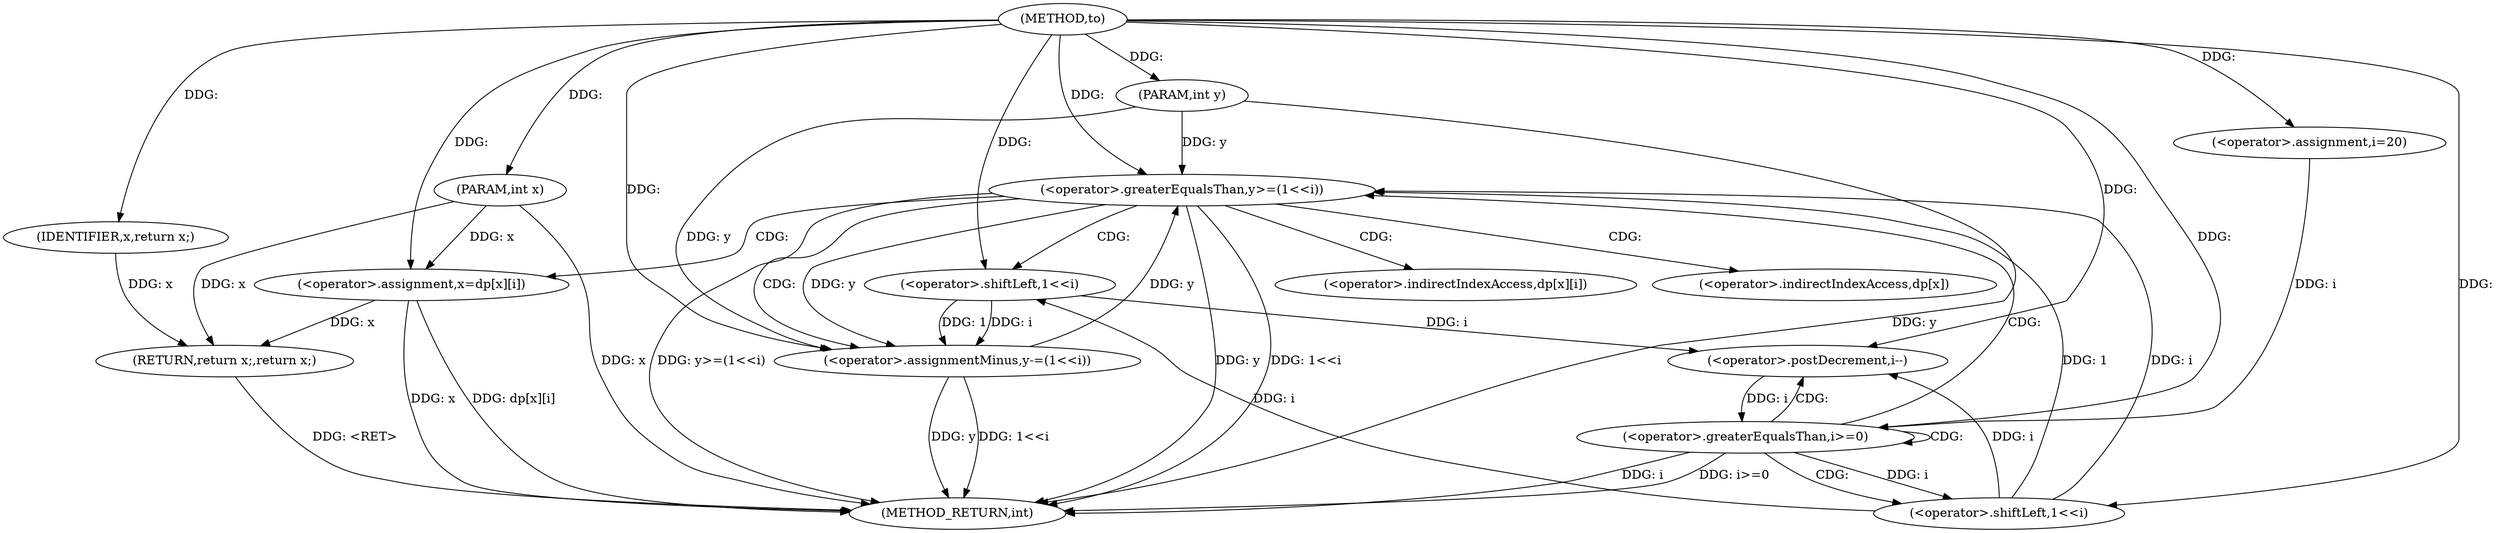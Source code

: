digraph "to" {  
"1000609" [label = "(METHOD,to)" ]
"1000644" [label = "(METHOD_RETURN,int)" ]
"1000610" [label = "(PARAM,int x)" ]
"1000611" [label = "(PARAM,int y)" ]
"1000642" [label = "(RETURN,return x;,return x;)" ]
"1000615" [label = "(<operator>.assignment,i=20)" ]
"1000618" [label = "(<operator>.greaterEqualsThan,i>=0)" ]
"1000621" [label = "(<operator>.postDecrement,i--)" ]
"1000643" [label = "(IDENTIFIER,x,return x;)" ]
"1000624" [label = "(<operator>.greaterEqualsThan,y>=(1<<i))" ]
"1000630" [label = "(<operator>.assignmentMinus,y-=(1<<i))" ]
"1000635" [label = "(<operator>.assignment,x=dp[x][i])" ]
"1000626" [label = "(<operator>.shiftLeft,1<<i)" ]
"1000632" [label = "(<operator>.shiftLeft,1<<i)" ]
"1000637" [label = "(<operator>.indirectIndexAccess,dp[x][i])" ]
"1000638" [label = "(<operator>.indirectIndexAccess,dp[x])" ]
  "1000642" -> "1000644"  [ label = "DDG: <RET>"] 
  "1000610" -> "1000644"  [ label = "DDG: x"] 
  "1000611" -> "1000644"  [ label = "DDG: y"] 
  "1000618" -> "1000644"  [ label = "DDG: i"] 
  "1000618" -> "1000644"  [ label = "DDG: i>=0"] 
  "1000624" -> "1000644"  [ label = "DDG: y"] 
  "1000624" -> "1000644"  [ label = "DDG: 1<<i"] 
  "1000624" -> "1000644"  [ label = "DDG: y>=(1<<i)"] 
  "1000630" -> "1000644"  [ label = "DDG: y"] 
  "1000630" -> "1000644"  [ label = "DDG: 1<<i"] 
  "1000635" -> "1000644"  [ label = "DDG: x"] 
  "1000635" -> "1000644"  [ label = "DDG: dp[x][i]"] 
  "1000609" -> "1000610"  [ label = "DDG: "] 
  "1000609" -> "1000611"  [ label = "DDG: "] 
  "1000643" -> "1000642"  [ label = "DDG: x"] 
  "1000635" -> "1000642"  [ label = "DDG: x"] 
  "1000610" -> "1000642"  [ label = "DDG: x"] 
  "1000609" -> "1000615"  [ label = "DDG: "] 
  "1000609" -> "1000643"  [ label = "DDG: "] 
  "1000615" -> "1000618"  [ label = "DDG: i"] 
  "1000621" -> "1000618"  [ label = "DDG: i"] 
  "1000609" -> "1000618"  [ label = "DDG: "] 
  "1000626" -> "1000621"  [ label = "DDG: i"] 
  "1000632" -> "1000621"  [ label = "DDG: i"] 
  "1000609" -> "1000621"  [ label = "DDG: "] 
  "1000630" -> "1000624"  [ label = "DDG: y"] 
  "1000611" -> "1000624"  [ label = "DDG: y"] 
  "1000609" -> "1000624"  [ label = "DDG: "] 
  "1000626" -> "1000624"  [ label = "DDG: i"] 
  "1000626" -> "1000624"  [ label = "DDG: 1"] 
  "1000632" -> "1000630"  [ label = "DDG: 1"] 
  "1000632" -> "1000630"  [ label = "DDG: i"] 
  "1000609" -> "1000626"  [ label = "DDG: "] 
  "1000618" -> "1000626"  [ label = "DDG: i"] 
  "1000624" -> "1000630"  [ label = "DDG: y"] 
  "1000611" -> "1000630"  [ label = "DDG: y"] 
  "1000609" -> "1000630"  [ label = "DDG: "] 
  "1000610" -> "1000635"  [ label = "DDG: x"] 
  "1000609" -> "1000635"  [ label = "DDG: "] 
  "1000609" -> "1000632"  [ label = "DDG: "] 
  "1000626" -> "1000632"  [ label = "DDG: i"] 
  "1000618" -> "1000626"  [ label = "CDG: "] 
  "1000618" -> "1000621"  [ label = "CDG: "] 
  "1000618" -> "1000624"  [ label = "CDG: "] 
  "1000618" -> "1000618"  [ label = "CDG: "] 
  "1000624" -> "1000638"  [ label = "CDG: "] 
  "1000624" -> "1000632"  [ label = "CDG: "] 
  "1000624" -> "1000635"  [ label = "CDG: "] 
  "1000624" -> "1000630"  [ label = "CDG: "] 
  "1000624" -> "1000637"  [ label = "CDG: "] 
}
